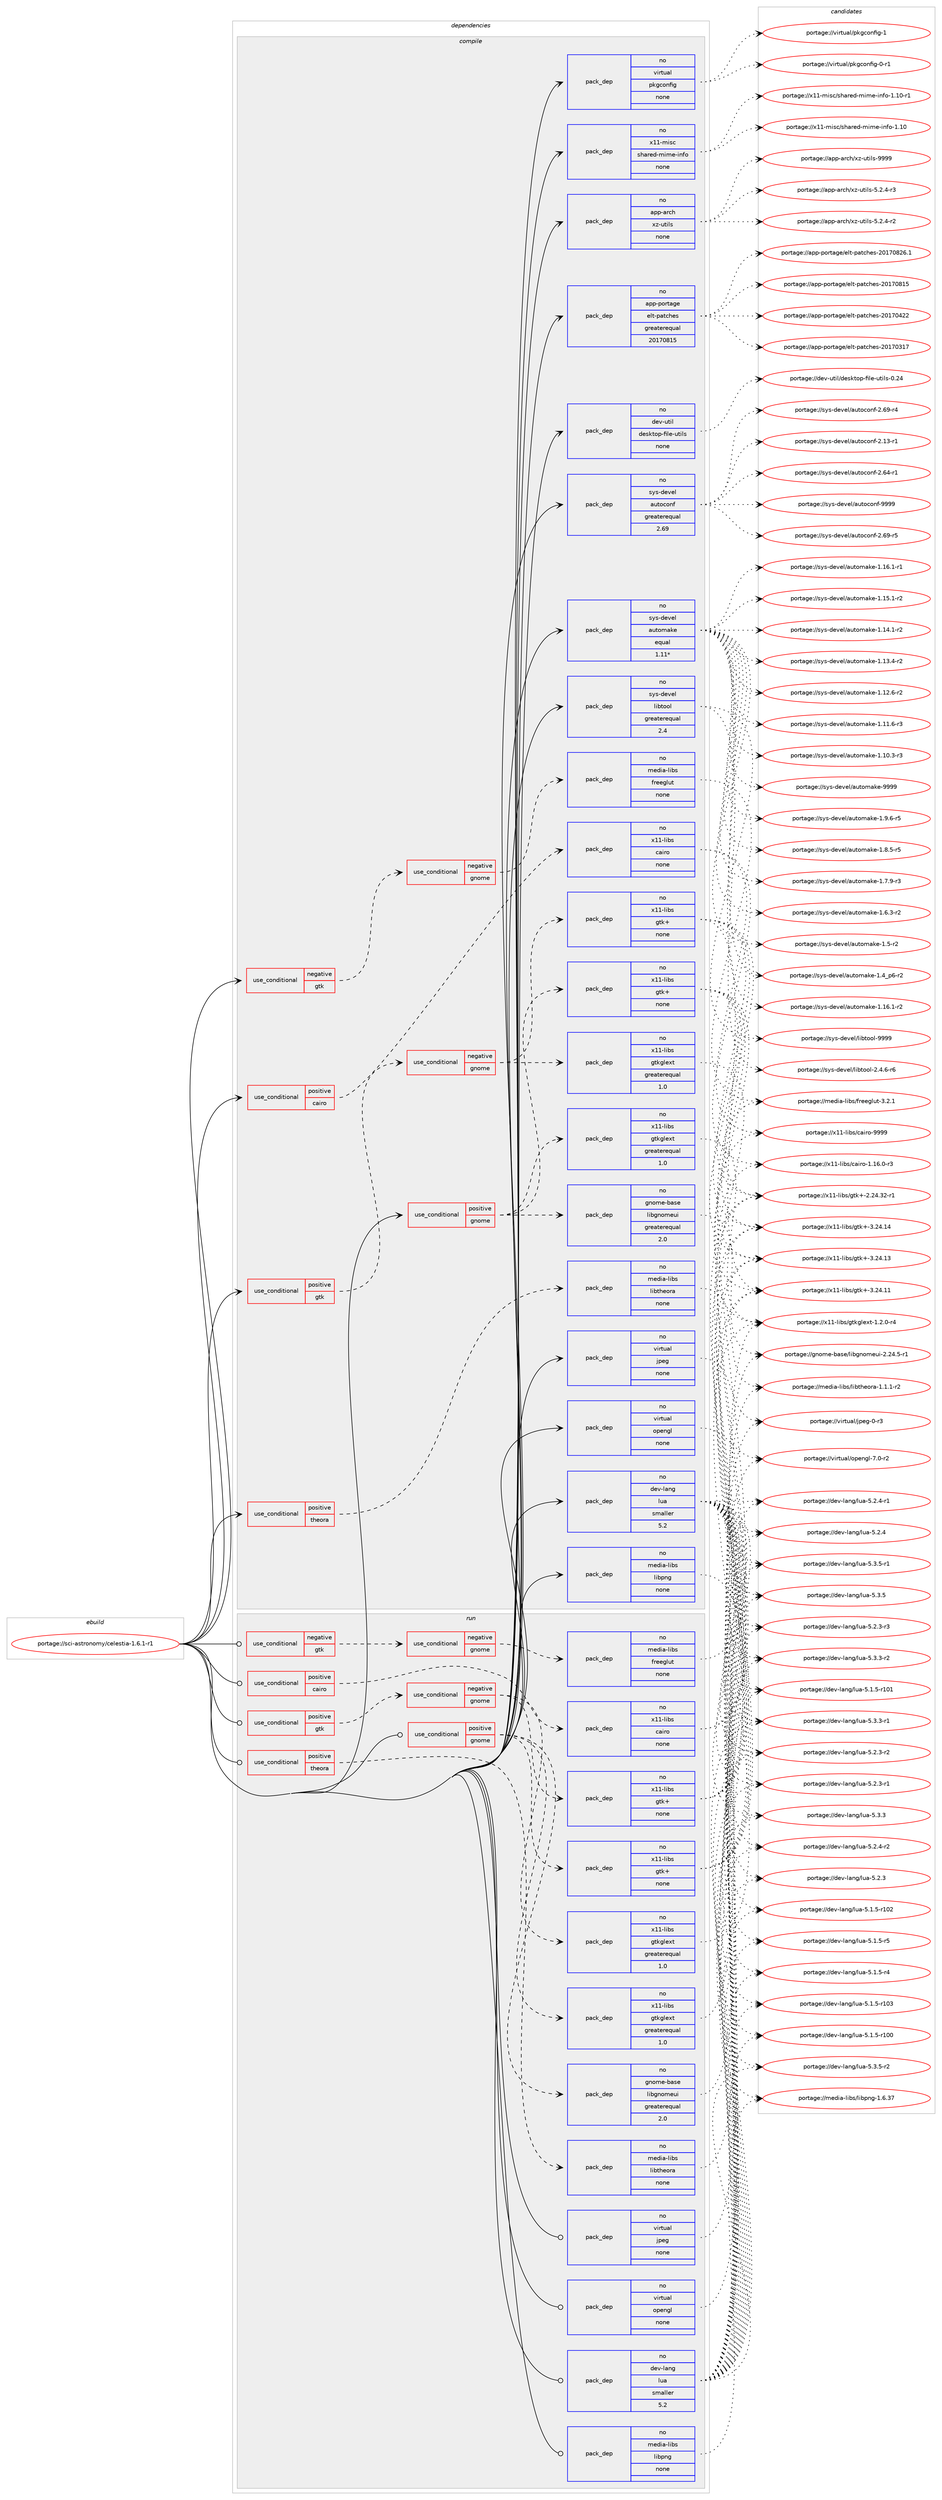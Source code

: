 digraph prolog {

# *************
# Graph options
# *************

newrank=true;
concentrate=true;
compound=true;
graph [rankdir=LR,fontname=Helvetica,fontsize=10,ranksep=1.5];#, ranksep=2.5, nodesep=0.2];
edge  [arrowhead=vee];
node  [fontname=Helvetica,fontsize=10];

# **********
# The ebuild
# **********

subgraph cluster_leftcol {
color=gray;
rank=same;
label=<<i>ebuild</i>>;
id [label="portage://sci-astronomy/celestia-1.6.1-r1", color=red, width=4, href="../sci-astronomy/celestia-1.6.1-r1.svg"];
}

# ****************
# The dependencies
# ****************

subgraph cluster_midcol {
color=gray;
label=<<i>dependencies</i>>;
subgraph cluster_compile {
fillcolor="#eeeeee";
style=filled;
label=<<i>compile</i>>;
subgraph cond18090 {
dependency91842 [label=<<TABLE BORDER="0" CELLBORDER="1" CELLSPACING="0" CELLPADDING="4"><TR><TD ROWSPAN="3" CELLPADDING="10">use_conditional</TD></TR><TR><TD>negative</TD></TR><TR><TD>gtk</TD></TR></TABLE>>, shape=none, color=red];
subgraph cond18091 {
dependency91843 [label=<<TABLE BORDER="0" CELLBORDER="1" CELLSPACING="0" CELLPADDING="4"><TR><TD ROWSPAN="3" CELLPADDING="10">use_conditional</TD></TR><TR><TD>negative</TD></TR><TR><TD>gnome</TD></TR></TABLE>>, shape=none, color=red];
subgraph pack72058 {
dependency91844 [label=<<TABLE BORDER="0" CELLBORDER="1" CELLSPACING="0" CELLPADDING="4" WIDTH="220"><TR><TD ROWSPAN="6" CELLPADDING="30">pack_dep</TD></TR><TR><TD WIDTH="110">no</TD></TR><TR><TD>media-libs</TD></TR><TR><TD>freeglut</TD></TR><TR><TD>none</TD></TR><TR><TD></TD></TR></TABLE>>, shape=none, color=blue];
}
dependency91843:e -> dependency91844:w [weight=20,style="dashed",arrowhead="vee"];
}
dependency91842:e -> dependency91843:w [weight=20,style="dashed",arrowhead="vee"];
}
id:e -> dependency91842:w [weight=20,style="solid",arrowhead="vee"];
subgraph cond18092 {
dependency91845 [label=<<TABLE BORDER="0" CELLBORDER="1" CELLSPACING="0" CELLPADDING="4"><TR><TD ROWSPAN="3" CELLPADDING="10">use_conditional</TD></TR><TR><TD>positive</TD></TR><TR><TD>cairo</TD></TR></TABLE>>, shape=none, color=red];
subgraph pack72059 {
dependency91846 [label=<<TABLE BORDER="0" CELLBORDER="1" CELLSPACING="0" CELLPADDING="4" WIDTH="220"><TR><TD ROWSPAN="6" CELLPADDING="30">pack_dep</TD></TR><TR><TD WIDTH="110">no</TD></TR><TR><TD>x11-libs</TD></TR><TR><TD>cairo</TD></TR><TR><TD>none</TD></TR><TR><TD></TD></TR></TABLE>>, shape=none, color=blue];
}
dependency91845:e -> dependency91846:w [weight=20,style="dashed",arrowhead="vee"];
}
id:e -> dependency91845:w [weight=20,style="solid",arrowhead="vee"];
subgraph cond18093 {
dependency91847 [label=<<TABLE BORDER="0" CELLBORDER="1" CELLSPACING="0" CELLPADDING="4"><TR><TD ROWSPAN="3" CELLPADDING="10">use_conditional</TD></TR><TR><TD>positive</TD></TR><TR><TD>gnome</TD></TR></TABLE>>, shape=none, color=red];
subgraph pack72060 {
dependency91848 [label=<<TABLE BORDER="0" CELLBORDER="1" CELLSPACING="0" CELLPADDING="4" WIDTH="220"><TR><TD ROWSPAN="6" CELLPADDING="30">pack_dep</TD></TR><TR><TD WIDTH="110">no</TD></TR><TR><TD>x11-libs</TD></TR><TR><TD>gtk+</TD></TR><TR><TD>none</TD></TR><TR><TD></TD></TR></TABLE>>, shape=none, color=blue];
}
dependency91847:e -> dependency91848:w [weight=20,style="dashed",arrowhead="vee"];
subgraph pack72061 {
dependency91849 [label=<<TABLE BORDER="0" CELLBORDER="1" CELLSPACING="0" CELLPADDING="4" WIDTH="220"><TR><TD ROWSPAN="6" CELLPADDING="30">pack_dep</TD></TR><TR><TD WIDTH="110">no</TD></TR><TR><TD>x11-libs</TD></TR><TR><TD>gtkglext</TD></TR><TR><TD>greaterequal</TD></TR><TR><TD>1.0</TD></TR></TABLE>>, shape=none, color=blue];
}
dependency91847:e -> dependency91849:w [weight=20,style="dashed",arrowhead="vee"];
subgraph pack72062 {
dependency91850 [label=<<TABLE BORDER="0" CELLBORDER="1" CELLSPACING="0" CELLPADDING="4" WIDTH="220"><TR><TD ROWSPAN="6" CELLPADDING="30">pack_dep</TD></TR><TR><TD WIDTH="110">no</TD></TR><TR><TD>gnome-base</TD></TR><TR><TD>libgnomeui</TD></TR><TR><TD>greaterequal</TD></TR><TR><TD>2.0</TD></TR></TABLE>>, shape=none, color=blue];
}
dependency91847:e -> dependency91850:w [weight=20,style="dashed",arrowhead="vee"];
}
id:e -> dependency91847:w [weight=20,style="solid",arrowhead="vee"];
subgraph cond18094 {
dependency91851 [label=<<TABLE BORDER="0" CELLBORDER="1" CELLSPACING="0" CELLPADDING="4"><TR><TD ROWSPAN="3" CELLPADDING="10">use_conditional</TD></TR><TR><TD>positive</TD></TR><TR><TD>gtk</TD></TR></TABLE>>, shape=none, color=red];
subgraph cond18095 {
dependency91852 [label=<<TABLE BORDER="0" CELLBORDER="1" CELLSPACING="0" CELLPADDING="4"><TR><TD ROWSPAN="3" CELLPADDING="10">use_conditional</TD></TR><TR><TD>negative</TD></TR><TR><TD>gnome</TD></TR></TABLE>>, shape=none, color=red];
subgraph pack72063 {
dependency91853 [label=<<TABLE BORDER="0" CELLBORDER="1" CELLSPACING="0" CELLPADDING="4" WIDTH="220"><TR><TD ROWSPAN="6" CELLPADDING="30">pack_dep</TD></TR><TR><TD WIDTH="110">no</TD></TR><TR><TD>x11-libs</TD></TR><TR><TD>gtk+</TD></TR><TR><TD>none</TD></TR><TR><TD></TD></TR></TABLE>>, shape=none, color=blue];
}
dependency91852:e -> dependency91853:w [weight=20,style="dashed",arrowhead="vee"];
subgraph pack72064 {
dependency91854 [label=<<TABLE BORDER="0" CELLBORDER="1" CELLSPACING="0" CELLPADDING="4" WIDTH="220"><TR><TD ROWSPAN="6" CELLPADDING="30">pack_dep</TD></TR><TR><TD WIDTH="110">no</TD></TR><TR><TD>x11-libs</TD></TR><TR><TD>gtkglext</TD></TR><TR><TD>greaterequal</TD></TR><TR><TD>1.0</TD></TR></TABLE>>, shape=none, color=blue];
}
dependency91852:e -> dependency91854:w [weight=20,style="dashed",arrowhead="vee"];
}
dependency91851:e -> dependency91852:w [weight=20,style="dashed",arrowhead="vee"];
}
id:e -> dependency91851:w [weight=20,style="solid",arrowhead="vee"];
subgraph cond18096 {
dependency91855 [label=<<TABLE BORDER="0" CELLBORDER="1" CELLSPACING="0" CELLPADDING="4"><TR><TD ROWSPAN="3" CELLPADDING="10">use_conditional</TD></TR><TR><TD>positive</TD></TR><TR><TD>theora</TD></TR></TABLE>>, shape=none, color=red];
subgraph pack72065 {
dependency91856 [label=<<TABLE BORDER="0" CELLBORDER="1" CELLSPACING="0" CELLPADDING="4" WIDTH="220"><TR><TD ROWSPAN="6" CELLPADDING="30">pack_dep</TD></TR><TR><TD WIDTH="110">no</TD></TR><TR><TD>media-libs</TD></TR><TR><TD>libtheora</TD></TR><TR><TD>none</TD></TR><TR><TD></TD></TR></TABLE>>, shape=none, color=blue];
}
dependency91855:e -> dependency91856:w [weight=20,style="dashed",arrowhead="vee"];
}
id:e -> dependency91855:w [weight=20,style="solid",arrowhead="vee"];
subgraph pack72066 {
dependency91857 [label=<<TABLE BORDER="0" CELLBORDER="1" CELLSPACING="0" CELLPADDING="4" WIDTH="220"><TR><TD ROWSPAN="6" CELLPADDING="30">pack_dep</TD></TR><TR><TD WIDTH="110">no</TD></TR><TR><TD>app-arch</TD></TR><TR><TD>xz-utils</TD></TR><TR><TD>none</TD></TR><TR><TD></TD></TR></TABLE>>, shape=none, color=blue];
}
id:e -> dependency91857:w [weight=20,style="solid",arrowhead="vee"];
subgraph pack72067 {
dependency91858 [label=<<TABLE BORDER="0" CELLBORDER="1" CELLSPACING="0" CELLPADDING="4" WIDTH="220"><TR><TD ROWSPAN="6" CELLPADDING="30">pack_dep</TD></TR><TR><TD WIDTH="110">no</TD></TR><TR><TD>app-portage</TD></TR><TR><TD>elt-patches</TD></TR><TR><TD>greaterequal</TD></TR><TR><TD>20170815</TD></TR></TABLE>>, shape=none, color=blue];
}
id:e -> dependency91858:w [weight=20,style="solid",arrowhead="vee"];
subgraph pack72068 {
dependency91859 [label=<<TABLE BORDER="0" CELLBORDER="1" CELLSPACING="0" CELLPADDING="4" WIDTH="220"><TR><TD ROWSPAN="6" CELLPADDING="30">pack_dep</TD></TR><TR><TD WIDTH="110">no</TD></TR><TR><TD>dev-lang</TD></TR><TR><TD>lua</TD></TR><TR><TD>smaller</TD></TR><TR><TD>5.2</TD></TR></TABLE>>, shape=none, color=blue];
}
id:e -> dependency91859:w [weight=20,style="solid",arrowhead="vee"];
subgraph pack72069 {
dependency91860 [label=<<TABLE BORDER="0" CELLBORDER="1" CELLSPACING="0" CELLPADDING="4" WIDTH="220"><TR><TD ROWSPAN="6" CELLPADDING="30">pack_dep</TD></TR><TR><TD WIDTH="110">no</TD></TR><TR><TD>dev-util</TD></TR><TR><TD>desktop-file-utils</TD></TR><TR><TD>none</TD></TR><TR><TD></TD></TR></TABLE>>, shape=none, color=blue];
}
id:e -> dependency91860:w [weight=20,style="solid",arrowhead="vee"];
subgraph pack72070 {
dependency91861 [label=<<TABLE BORDER="0" CELLBORDER="1" CELLSPACING="0" CELLPADDING="4" WIDTH="220"><TR><TD ROWSPAN="6" CELLPADDING="30">pack_dep</TD></TR><TR><TD WIDTH="110">no</TD></TR><TR><TD>media-libs</TD></TR><TR><TD>libpng</TD></TR><TR><TD>none</TD></TR><TR><TD></TD></TR></TABLE>>, shape=none, color=blue];
}
id:e -> dependency91861:w [weight=20,style="solid",arrowhead="vee"];
subgraph pack72071 {
dependency91862 [label=<<TABLE BORDER="0" CELLBORDER="1" CELLSPACING="0" CELLPADDING="4" WIDTH="220"><TR><TD ROWSPAN="6" CELLPADDING="30">pack_dep</TD></TR><TR><TD WIDTH="110">no</TD></TR><TR><TD>sys-devel</TD></TR><TR><TD>autoconf</TD></TR><TR><TD>greaterequal</TD></TR><TR><TD>2.69</TD></TR></TABLE>>, shape=none, color=blue];
}
id:e -> dependency91862:w [weight=20,style="solid",arrowhead="vee"];
subgraph pack72072 {
dependency91863 [label=<<TABLE BORDER="0" CELLBORDER="1" CELLSPACING="0" CELLPADDING="4" WIDTH="220"><TR><TD ROWSPAN="6" CELLPADDING="30">pack_dep</TD></TR><TR><TD WIDTH="110">no</TD></TR><TR><TD>sys-devel</TD></TR><TR><TD>automake</TD></TR><TR><TD>equal</TD></TR><TR><TD>1.11*</TD></TR></TABLE>>, shape=none, color=blue];
}
id:e -> dependency91863:w [weight=20,style="solid",arrowhead="vee"];
subgraph pack72073 {
dependency91864 [label=<<TABLE BORDER="0" CELLBORDER="1" CELLSPACING="0" CELLPADDING="4" WIDTH="220"><TR><TD ROWSPAN="6" CELLPADDING="30">pack_dep</TD></TR><TR><TD WIDTH="110">no</TD></TR><TR><TD>sys-devel</TD></TR><TR><TD>libtool</TD></TR><TR><TD>greaterequal</TD></TR><TR><TD>2.4</TD></TR></TABLE>>, shape=none, color=blue];
}
id:e -> dependency91864:w [weight=20,style="solid",arrowhead="vee"];
subgraph pack72074 {
dependency91865 [label=<<TABLE BORDER="0" CELLBORDER="1" CELLSPACING="0" CELLPADDING="4" WIDTH="220"><TR><TD ROWSPAN="6" CELLPADDING="30">pack_dep</TD></TR><TR><TD WIDTH="110">no</TD></TR><TR><TD>virtual</TD></TR><TR><TD>jpeg</TD></TR><TR><TD>none</TD></TR><TR><TD></TD></TR></TABLE>>, shape=none, color=blue];
}
id:e -> dependency91865:w [weight=20,style="solid",arrowhead="vee"];
subgraph pack72075 {
dependency91866 [label=<<TABLE BORDER="0" CELLBORDER="1" CELLSPACING="0" CELLPADDING="4" WIDTH="220"><TR><TD ROWSPAN="6" CELLPADDING="30">pack_dep</TD></TR><TR><TD WIDTH="110">no</TD></TR><TR><TD>virtual</TD></TR><TR><TD>opengl</TD></TR><TR><TD>none</TD></TR><TR><TD></TD></TR></TABLE>>, shape=none, color=blue];
}
id:e -> dependency91866:w [weight=20,style="solid",arrowhead="vee"];
subgraph pack72076 {
dependency91867 [label=<<TABLE BORDER="0" CELLBORDER="1" CELLSPACING="0" CELLPADDING="4" WIDTH="220"><TR><TD ROWSPAN="6" CELLPADDING="30">pack_dep</TD></TR><TR><TD WIDTH="110">no</TD></TR><TR><TD>virtual</TD></TR><TR><TD>pkgconfig</TD></TR><TR><TD>none</TD></TR><TR><TD></TD></TR></TABLE>>, shape=none, color=blue];
}
id:e -> dependency91867:w [weight=20,style="solid",arrowhead="vee"];
subgraph pack72077 {
dependency91868 [label=<<TABLE BORDER="0" CELLBORDER="1" CELLSPACING="0" CELLPADDING="4" WIDTH="220"><TR><TD ROWSPAN="6" CELLPADDING="30">pack_dep</TD></TR><TR><TD WIDTH="110">no</TD></TR><TR><TD>x11-misc</TD></TR><TR><TD>shared-mime-info</TD></TR><TR><TD>none</TD></TR><TR><TD></TD></TR></TABLE>>, shape=none, color=blue];
}
id:e -> dependency91868:w [weight=20,style="solid",arrowhead="vee"];
}
subgraph cluster_compileandrun {
fillcolor="#eeeeee";
style=filled;
label=<<i>compile and run</i>>;
}
subgraph cluster_run {
fillcolor="#eeeeee";
style=filled;
label=<<i>run</i>>;
subgraph cond18097 {
dependency91869 [label=<<TABLE BORDER="0" CELLBORDER="1" CELLSPACING="0" CELLPADDING="4"><TR><TD ROWSPAN="3" CELLPADDING="10">use_conditional</TD></TR><TR><TD>negative</TD></TR><TR><TD>gtk</TD></TR></TABLE>>, shape=none, color=red];
subgraph cond18098 {
dependency91870 [label=<<TABLE BORDER="0" CELLBORDER="1" CELLSPACING="0" CELLPADDING="4"><TR><TD ROWSPAN="3" CELLPADDING="10">use_conditional</TD></TR><TR><TD>negative</TD></TR><TR><TD>gnome</TD></TR></TABLE>>, shape=none, color=red];
subgraph pack72078 {
dependency91871 [label=<<TABLE BORDER="0" CELLBORDER="1" CELLSPACING="0" CELLPADDING="4" WIDTH="220"><TR><TD ROWSPAN="6" CELLPADDING="30">pack_dep</TD></TR><TR><TD WIDTH="110">no</TD></TR><TR><TD>media-libs</TD></TR><TR><TD>freeglut</TD></TR><TR><TD>none</TD></TR><TR><TD></TD></TR></TABLE>>, shape=none, color=blue];
}
dependency91870:e -> dependency91871:w [weight=20,style="dashed",arrowhead="vee"];
}
dependency91869:e -> dependency91870:w [weight=20,style="dashed",arrowhead="vee"];
}
id:e -> dependency91869:w [weight=20,style="solid",arrowhead="odot"];
subgraph cond18099 {
dependency91872 [label=<<TABLE BORDER="0" CELLBORDER="1" CELLSPACING="0" CELLPADDING="4"><TR><TD ROWSPAN="3" CELLPADDING="10">use_conditional</TD></TR><TR><TD>positive</TD></TR><TR><TD>cairo</TD></TR></TABLE>>, shape=none, color=red];
subgraph pack72079 {
dependency91873 [label=<<TABLE BORDER="0" CELLBORDER="1" CELLSPACING="0" CELLPADDING="4" WIDTH="220"><TR><TD ROWSPAN="6" CELLPADDING="30">pack_dep</TD></TR><TR><TD WIDTH="110">no</TD></TR><TR><TD>x11-libs</TD></TR><TR><TD>cairo</TD></TR><TR><TD>none</TD></TR><TR><TD></TD></TR></TABLE>>, shape=none, color=blue];
}
dependency91872:e -> dependency91873:w [weight=20,style="dashed",arrowhead="vee"];
}
id:e -> dependency91872:w [weight=20,style="solid",arrowhead="odot"];
subgraph cond18100 {
dependency91874 [label=<<TABLE BORDER="0" CELLBORDER="1" CELLSPACING="0" CELLPADDING="4"><TR><TD ROWSPAN="3" CELLPADDING="10">use_conditional</TD></TR><TR><TD>positive</TD></TR><TR><TD>gnome</TD></TR></TABLE>>, shape=none, color=red];
subgraph pack72080 {
dependency91875 [label=<<TABLE BORDER="0" CELLBORDER="1" CELLSPACING="0" CELLPADDING="4" WIDTH="220"><TR><TD ROWSPAN="6" CELLPADDING="30">pack_dep</TD></TR><TR><TD WIDTH="110">no</TD></TR><TR><TD>x11-libs</TD></TR><TR><TD>gtk+</TD></TR><TR><TD>none</TD></TR><TR><TD></TD></TR></TABLE>>, shape=none, color=blue];
}
dependency91874:e -> dependency91875:w [weight=20,style="dashed",arrowhead="vee"];
subgraph pack72081 {
dependency91876 [label=<<TABLE BORDER="0" CELLBORDER="1" CELLSPACING="0" CELLPADDING="4" WIDTH="220"><TR><TD ROWSPAN="6" CELLPADDING="30">pack_dep</TD></TR><TR><TD WIDTH="110">no</TD></TR><TR><TD>x11-libs</TD></TR><TR><TD>gtkglext</TD></TR><TR><TD>greaterequal</TD></TR><TR><TD>1.0</TD></TR></TABLE>>, shape=none, color=blue];
}
dependency91874:e -> dependency91876:w [weight=20,style="dashed",arrowhead="vee"];
subgraph pack72082 {
dependency91877 [label=<<TABLE BORDER="0" CELLBORDER="1" CELLSPACING="0" CELLPADDING="4" WIDTH="220"><TR><TD ROWSPAN="6" CELLPADDING="30">pack_dep</TD></TR><TR><TD WIDTH="110">no</TD></TR><TR><TD>gnome-base</TD></TR><TR><TD>libgnomeui</TD></TR><TR><TD>greaterequal</TD></TR><TR><TD>2.0</TD></TR></TABLE>>, shape=none, color=blue];
}
dependency91874:e -> dependency91877:w [weight=20,style="dashed",arrowhead="vee"];
}
id:e -> dependency91874:w [weight=20,style="solid",arrowhead="odot"];
subgraph cond18101 {
dependency91878 [label=<<TABLE BORDER="0" CELLBORDER="1" CELLSPACING="0" CELLPADDING="4"><TR><TD ROWSPAN="3" CELLPADDING="10">use_conditional</TD></TR><TR><TD>positive</TD></TR><TR><TD>gtk</TD></TR></TABLE>>, shape=none, color=red];
subgraph cond18102 {
dependency91879 [label=<<TABLE BORDER="0" CELLBORDER="1" CELLSPACING="0" CELLPADDING="4"><TR><TD ROWSPAN="3" CELLPADDING="10">use_conditional</TD></TR><TR><TD>negative</TD></TR><TR><TD>gnome</TD></TR></TABLE>>, shape=none, color=red];
subgraph pack72083 {
dependency91880 [label=<<TABLE BORDER="0" CELLBORDER="1" CELLSPACING="0" CELLPADDING="4" WIDTH="220"><TR><TD ROWSPAN="6" CELLPADDING="30">pack_dep</TD></TR><TR><TD WIDTH="110">no</TD></TR><TR><TD>x11-libs</TD></TR><TR><TD>gtk+</TD></TR><TR><TD>none</TD></TR><TR><TD></TD></TR></TABLE>>, shape=none, color=blue];
}
dependency91879:e -> dependency91880:w [weight=20,style="dashed",arrowhead="vee"];
subgraph pack72084 {
dependency91881 [label=<<TABLE BORDER="0" CELLBORDER="1" CELLSPACING="0" CELLPADDING="4" WIDTH="220"><TR><TD ROWSPAN="6" CELLPADDING="30">pack_dep</TD></TR><TR><TD WIDTH="110">no</TD></TR><TR><TD>x11-libs</TD></TR><TR><TD>gtkglext</TD></TR><TR><TD>greaterequal</TD></TR><TR><TD>1.0</TD></TR></TABLE>>, shape=none, color=blue];
}
dependency91879:e -> dependency91881:w [weight=20,style="dashed",arrowhead="vee"];
}
dependency91878:e -> dependency91879:w [weight=20,style="dashed",arrowhead="vee"];
}
id:e -> dependency91878:w [weight=20,style="solid",arrowhead="odot"];
subgraph cond18103 {
dependency91882 [label=<<TABLE BORDER="0" CELLBORDER="1" CELLSPACING="0" CELLPADDING="4"><TR><TD ROWSPAN="3" CELLPADDING="10">use_conditional</TD></TR><TR><TD>positive</TD></TR><TR><TD>theora</TD></TR></TABLE>>, shape=none, color=red];
subgraph pack72085 {
dependency91883 [label=<<TABLE BORDER="0" CELLBORDER="1" CELLSPACING="0" CELLPADDING="4" WIDTH="220"><TR><TD ROWSPAN="6" CELLPADDING="30">pack_dep</TD></TR><TR><TD WIDTH="110">no</TD></TR><TR><TD>media-libs</TD></TR><TR><TD>libtheora</TD></TR><TR><TD>none</TD></TR><TR><TD></TD></TR></TABLE>>, shape=none, color=blue];
}
dependency91882:e -> dependency91883:w [weight=20,style="dashed",arrowhead="vee"];
}
id:e -> dependency91882:w [weight=20,style="solid",arrowhead="odot"];
subgraph pack72086 {
dependency91884 [label=<<TABLE BORDER="0" CELLBORDER="1" CELLSPACING="0" CELLPADDING="4" WIDTH="220"><TR><TD ROWSPAN="6" CELLPADDING="30">pack_dep</TD></TR><TR><TD WIDTH="110">no</TD></TR><TR><TD>dev-lang</TD></TR><TR><TD>lua</TD></TR><TR><TD>smaller</TD></TR><TR><TD>5.2</TD></TR></TABLE>>, shape=none, color=blue];
}
id:e -> dependency91884:w [weight=20,style="solid",arrowhead="odot"];
subgraph pack72087 {
dependency91885 [label=<<TABLE BORDER="0" CELLBORDER="1" CELLSPACING="0" CELLPADDING="4" WIDTH="220"><TR><TD ROWSPAN="6" CELLPADDING="30">pack_dep</TD></TR><TR><TD WIDTH="110">no</TD></TR><TR><TD>media-libs</TD></TR><TR><TD>libpng</TD></TR><TR><TD>none</TD></TR><TR><TD></TD></TR></TABLE>>, shape=none, color=blue];
}
id:e -> dependency91885:w [weight=20,style="solid",arrowhead="odot"];
subgraph pack72088 {
dependency91886 [label=<<TABLE BORDER="0" CELLBORDER="1" CELLSPACING="0" CELLPADDING="4" WIDTH="220"><TR><TD ROWSPAN="6" CELLPADDING="30">pack_dep</TD></TR><TR><TD WIDTH="110">no</TD></TR><TR><TD>virtual</TD></TR><TR><TD>jpeg</TD></TR><TR><TD>none</TD></TR><TR><TD></TD></TR></TABLE>>, shape=none, color=blue];
}
id:e -> dependency91886:w [weight=20,style="solid",arrowhead="odot"];
subgraph pack72089 {
dependency91887 [label=<<TABLE BORDER="0" CELLBORDER="1" CELLSPACING="0" CELLPADDING="4" WIDTH="220"><TR><TD ROWSPAN="6" CELLPADDING="30">pack_dep</TD></TR><TR><TD WIDTH="110">no</TD></TR><TR><TD>virtual</TD></TR><TR><TD>opengl</TD></TR><TR><TD>none</TD></TR><TR><TD></TD></TR></TABLE>>, shape=none, color=blue];
}
id:e -> dependency91887:w [weight=20,style="solid",arrowhead="odot"];
}
}

# **************
# The candidates
# **************

subgraph cluster_choices {
rank=same;
color=gray;
label=<<i>candidates</i>>;

subgraph choice72058 {
color=black;
nodesep=1;
choice10910110010597451081059811547102114101101103108117116455146504649 [label="portage://media-libs/freeglut-3.2.1", color=red, width=4,href="../media-libs/freeglut-3.2.1.svg"];
dependency91844:e -> choice10910110010597451081059811547102114101101103108117116455146504649:w [style=dotted,weight="100"];
}
subgraph choice72059 {
color=black;
nodesep=1;
choice120494945108105981154799971051141114557575757 [label="portage://x11-libs/cairo-9999", color=red, width=4,href="../x11-libs/cairo-9999.svg"];
choice12049494510810598115479997105114111454946495446484511451 [label="portage://x11-libs/cairo-1.16.0-r3", color=red, width=4,href="../x11-libs/cairo-1.16.0-r3.svg"];
dependency91846:e -> choice120494945108105981154799971051141114557575757:w [style=dotted,weight="100"];
dependency91846:e -> choice12049494510810598115479997105114111454946495446484511451:w [style=dotted,weight="100"];
}
subgraph choice72060 {
color=black;
nodesep=1;
choice1204949451081059811547103116107434551465052464952 [label="portage://x11-libs/gtk+-3.24.14", color=red, width=4,href="../x11-libs/gtk+-3.24.14.svg"];
choice1204949451081059811547103116107434551465052464951 [label="portage://x11-libs/gtk+-3.24.13", color=red, width=4,href="../x11-libs/gtk+-3.24.13.svg"];
choice1204949451081059811547103116107434551465052464949 [label="portage://x11-libs/gtk+-3.24.11", color=red, width=4,href="../x11-libs/gtk+-3.24.11.svg"];
choice12049494510810598115471031161074345504650524651504511449 [label="portage://x11-libs/gtk+-2.24.32-r1", color=red, width=4,href="../x11-libs/gtk+-2.24.32-r1.svg"];
dependency91848:e -> choice1204949451081059811547103116107434551465052464952:w [style=dotted,weight="100"];
dependency91848:e -> choice1204949451081059811547103116107434551465052464951:w [style=dotted,weight="100"];
dependency91848:e -> choice1204949451081059811547103116107434551465052464949:w [style=dotted,weight="100"];
dependency91848:e -> choice12049494510810598115471031161074345504650524651504511449:w [style=dotted,weight="100"];
}
subgraph choice72061 {
color=black;
nodesep=1;
choice12049494510810598115471031161071031081011201164549465046484511452 [label="portage://x11-libs/gtkglext-1.2.0-r4", color=red, width=4,href="../x11-libs/gtkglext-1.2.0-r4.svg"];
dependency91849:e -> choice12049494510810598115471031161071031081011201164549465046484511452:w [style=dotted,weight="100"];
}
subgraph choice72062 {
color=black;
nodesep=1;
choice1031101111091014598971151014710810598103110111109101117105455046505246534511449 [label="portage://gnome-base/libgnomeui-2.24.5-r1", color=red, width=4,href="../gnome-base/libgnomeui-2.24.5-r1.svg"];
dependency91850:e -> choice1031101111091014598971151014710810598103110111109101117105455046505246534511449:w [style=dotted,weight="100"];
}
subgraph choice72063 {
color=black;
nodesep=1;
choice1204949451081059811547103116107434551465052464952 [label="portage://x11-libs/gtk+-3.24.14", color=red, width=4,href="../x11-libs/gtk+-3.24.14.svg"];
choice1204949451081059811547103116107434551465052464951 [label="portage://x11-libs/gtk+-3.24.13", color=red, width=4,href="../x11-libs/gtk+-3.24.13.svg"];
choice1204949451081059811547103116107434551465052464949 [label="portage://x11-libs/gtk+-3.24.11", color=red, width=4,href="../x11-libs/gtk+-3.24.11.svg"];
choice12049494510810598115471031161074345504650524651504511449 [label="portage://x11-libs/gtk+-2.24.32-r1", color=red, width=4,href="../x11-libs/gtk+-2.24.32-r1.svg"];
dependency91853:e -> choice1204949451081059811547103116107434551465052464952:w [style=dotted,weight="100"];
dependency91853:e -> choice1204949451081059811547103116107434551465052464951:w [style=dotted,weight="100"];
dependency91853:e -> choice1204949451081059811547103116107434551465052464949:w [style=dotted,weight="100"];
dependency91853:e -> choice12049494510810598115471031161074345504650524651504511449:w [style=dotted,weight="100"];
}
subgraph choice72064 {
color=black;
nodesep=1;
choice12049494510810598115471031161071031081011201164549465046484511452 [label="portage://x11-libs/gtkglext-1.2.0-r4", color=red, width=4,href="../x11-libs/gtkglext-1.2.0-r4.svg"];
dependency91854:e -> choice12049494510810598115471031161071031081011201164549465046484511452:w [style=dotted,weight="100"];
}
subgraph choice72065 {
color=black;
nodesep=1;
choice1091011001059745108105981154710810598116104101111114974549464946494511450 [label="portage://media-libs/libtheora-1.1.1-r2", color=red, width=4,href="../media-libs/libtheora-1.1.1-r2.svg"];
dependency91856:e -> choice1091011001059745108105981154710810598116104101111114974549464946494511450:w [style=dotted,weight="100"];
}
subgraph choice72066 {
color=black;
nodesep=1;
choice9711211245971149910447120122451171161051081154557575757 [label="portage://app-arch/xz-utils-9999", color=red, width=4,href="../app-arch/xz-utils-9999.svg"];
choice9711211245971149910447120122451171161051081154553465046524511451 [label="portage://app-arch/xz-utils-5.2.4-r3", color=red, width=4,href="../app-arch/xz-utils-5.2.4-r3.svg"];
choice9711211245971149910447120122451171161051081154553465046524511450 [label="portage://app-arch/xz-utils-5.2.4-r2", color=red, width=4,href="../app-arch/xz-utils-5.2.4-r2.svg"];
dependency91857:e -> choice9711211245971149910447120122451171161051081154557575757:w [style=dotted,weight="100"];
dependency91857:e -> choice9711211245971149910447120122451171161051081154553465046524511451:w [style=dotted,weight="100"];
dependency91857:e -> choice9711211245971149910447120122451171161051081154553465046524511450:w [style=dotted,weight="100"];
}
subgraph choice72067 {
color=black;
nodesep=1;
choice971121124511211111411697103101471011081164511297116991041011154550484955485650544649 [label="portage://app-portage/elt-patches-20170826.1", color=red, width=4,href="../app-portage/elt-patches-20170826.1.svg"];
choice97112112451121111141169710310147101108116451129711699104101115455048495548564953 [label="portage://app-portage/elt-patches-20170815", color=red, width=4,href="../app-portage/elt-patches-20170815.svg"];
choice97112112451121111141169710310147101108116451129711699104101115455048495548525050 [label="portage://app-portage/elt-patches-20170422", color=red, width=4,href="../app-portage/elt-patches-20170422.svg"];
choice97112112451121111141169710310147101108116451129711699104101115455048495548514955 [label="portage://app-portage/elt-patches-20170317", color=red, width=4,href="../app-portage/elt-patches-20170317.svg"];
dependency91858:e -> choice971121124511211111411697103101471011081164511297116991041011154550484955485650544649:w [style=dotted,weight="100"];
dependency91858:e -> choice97112112451121111141169710310147101108116451129711699104101115455048495548564953:w [style=dotted,weight="100"];
dependency91858:e -> choice97112112451121111141169710310147101108116451129711699104101115455048495548525050:w [style=dotted,weight="100"];
dependency91858:e -> choice97112112451121111141169710310147101108116451129711699104101115455048495548514955:w [style=dotted,weight="100"];
}
subgraph choice72068 {
color=black;
nodesep=1;
choice100101118451089711010347108117974553465146534511450 [label="portage://dev-lang/lua-5.3.5-r2", color=red, width=4,href="../dev-lang/lua-5.3.5-r2.svg"];
choice100101118451089711010347108117974553465146534511449 [label="portage://dev-lang/lua-5.3.5-r1", color=red, width=4,href="../dev-lang/lua-5.3.5-r1.svg"];
choice10010111845108971101034710811797455346514653 [label="portage://dev-lang/lua-5.3.5", color=red, width=4,href="../dev-lang/lua-5.3.5.svg"];
choice100101118451089711010347108117974553465146514511450 [label="portage://dev-lang/lua-5.3.3-r2", color=red, width=4,href="../dev-lang/lua-5.3.3-r2.svg"];
choice100101118451089711010347108117974553465146514511449 [label="portage://dev-lang/lua-5.3.3-r1", color=red, width=4,href="../dev-lang/lua-5.3.3-r1.svg"];
choice10010111845108971101034710811797455346514651 [label="portage://dev-lang/lua-5.3.3", color=red, width=4,href="../dev-lang/lua-5.3.3.svg"];
choice100101118451089711010347108117974553465046524511450 [label="portage://dev-lang/lua-5.2.4-r2", color=red, width=4,href="../dev-lang/lua-5.2.4-r2.svg"];
choice100101118451089711010347108117974553465046524511449 [label="portage://dev-lang/lua-5.2.4-r1", color=red, width=4,href="../dev-lang/lua-5.2.4-r1.svg"];
choice10010111845108971101034710811797455346504652 [label="portage://dev-lang/lua-5.2.4", color=red, width=4,href="../dev-lang/lua-5.2.4.svg"];
choice100101118451089711010347108117974553465046514511451 [label="portage://dev-lang/lua-5.2.3-r3", color=red, width=4,href="../dev-lang/lua-5.2.3-r3.svg"];
choice100101118451089711010347108117974553465046514511450 [label="portage://dev-lang/lua-5.2.3-r2", color=red, width=4,href="../dev-lang/lua-5.2.3-r2.svg"];
choice100101118451089711010347108117974553465046514511449 [label="portage://dev-lang/lua-5.2.3-r1", color=red, width=4,href="../dev-lang/lua-5.2.3-r1.svg"];
choice10010111845108971101034710811797455346504651 [label="portage://dev-lang/lua-5.2.3", color=red, width=4,href="../dev-lang/lua-5.2.3.svg"];
choice100101118451089711010347108117974553464946534511453 [label="portage://dev-lang/lua-5.1.5-r5", color=red, width=4,href="../dev-lang/lua-5.1.5-r5.svg"];
choice100101118451089711010347108117974553464946534511452 [label="portage://dev-lang/lua-5.1.5-r4", color=red, width=4,href="../dev-lang/lua-5.1.5-r4.svg"];
choice1001011184510897110103471081179745534649465345114494851 [label="portage://dev-lang/lua-5.1.5-r103", color=red, width=4,href="../dev-lang/lua-5.1.5-r103.svg"];
choice1001011184510897110103471081179745534649465345114494850 [label="portage://dev-lang/lua-5.1.5-r102", color=red, width=4,href="../dev-lang/lua-5.1.5-r102.svg"];
choice1001011184510897110103471081179745534649465345114494849 [label="portage://dev-lang/lua-5.1.5-r101", color=red, width=4,href="../dev-lang/lua-5.1.5-r101.svg"];
choice1001011184510897110103471081179745534649465345114494848 [label="portage://dev-lang/lua-5.1.5-r100", color=red, width=4,href="../dev-lang/lua-5.1.5-r100.svg"];
dependency91859:e -> choice100101118451089711010347108117974553465146534511450:w [style=dotted,weight="100"];
dependency91859:e -> choice100101118451089711010347108117974553465146534511449:w [style=dotted,weight="100"];
dependency91859:e -> choice10010111845108971101034710811797455346514653:w [style=dotted,weight="100"];
dependency91859:e -> choice100101118451089711010347108117974553465146514511450:w [style=dotted,weight="100"];
dependency91859:e -> choice100101118451089711010347108117974553465146514511449:w [style=dotted,weight="100"];
dependency91859:e -> choice10010111845108971101034710811797455346514651:w [style=dotted,weight="100"];
dependency91859:e -> choice100101118451089711010347108117974553465046524511450:w [style=dotted,weight="100"];
dependency91859:e -> choice100101118451089711010347108117974553465046524511449:w [style=dotted,weight="100"];
dependency91859:e -> choice10010111845108971101034710811797455346504652:w [style=dotted,weight="100"];
dependency91859:e -> choice100101118451089711010347108117974553465046514511451:w [style=dotted,weight="100"];
dependency91859:e -> choice100101118451089711010347108117974553465046514511450:w [style=dotted,weight="100"];
dependency91859:e -> choice100101118451089711010347108117974553465046514511449:w [style=dotted,weight="100"];
dependency91859:e -> choice10010111845108971101034710811797455346504651:w [style=dotted,weight="100"];
dependency91859:e -> choice100101118451089711010347108117974553464946534511453:w [style=dotted,weight="100"];
dependency91859:e -> choice100101118451089711010347108117974553464946534511452:w [style=dotted,weight="100"];
dependency91859:e -> choice1001011184510897110103471081179745534649465345114494851:w [style=dotted,weight="100"];
dependency91859:e -> choice1001011184510897110103471081179745534649465345114494850:w [style=dotted,weight="100"];
dependency91859:e -> choice1001011184510897110103471081179745534649465345114494849:w [style=dotted,weight="100"];
dependency91859:e -> choice1001011184510897110103471081179745534649465345114494848:w [style=dotted,weight="100"];
}
subgraph choice72069 {
color=black;
nodesep=1;
choice100101118451171161051084710010111510711611111245102105108101451171161051081154548465052 [label="portage://dev-util/desktop-file-utils-0.24", color=red, width=4,href="../dev-util/desktop-file-utils-0.24.svg"];
dependency91860:e -> choice100101118451171161051084710010111510711611111245102105108101451171161051081154548465052:w [style=dotted,weight="100"];
}
subgraph choice72070 {
color=black;
nodesep=1;
choice109101100105974510810598115471081059811211010345494654465155 [label="portage://media-libs/libpng-1.6.37", color=red, width=4,href="../media-libs/libpng-1.6.37.svg"];
dependency91861:e -> choice109101100105974510810598115471081059811211010345494654465155:w [style=dotted,weight="100"];
}
subgraph choice72071 {
color=black;
nodesep=1;
choice115121115451001011181011084797117116111991111101024557575757 [label="portage://sys-devel/autoconf-9999", color=red, width=4,href="../sys-devel/autoconf-9999.svg"];
choice1151211154510010111810110847971171161119911111010245504654574511453 [label="portage://sys-devel/autoconf-2.69-r5", color=red, width=4,href="../sys-devel/autoconf-2.69-r5.svg"];
choice1151211154510010111810110847971171161119911111010245504654574511452 [label="portage://sys-devel/autoconf-2.69-r4", color=red, width=4,href="../sys-devel/autoconf-2.69-r4.svg"];
choice1151211154510010111810110847971171161119911111010245504654524511449 [label="portage://sys-devel/autoconf-2.64-r1", color=red, width=4,href="../sys-devel/autoconf-2.64-r1.svg"];
choice1151211154510010111810110847971171161119911111010245504649514511449 [label="portage://sys-devel/autoconf-2.13-r1", color=red, width=4,href="../sys-devel/autoconf-2.13-r1.svg"];
dependency91862:e -> choice115121115451001011181011084797117116111991111101024557575757:w [style=dotted,weight="100"];
dependency91862:e -> choice1151211154510010111810110847971171161119911111010245504654574511453:w [style=dotted,weight="100"];
dependency91862:e -> choice1151211154510010111810110847971171161119911111010245504654574511452:w [style=dotted,weight="100"];
dependency91862:e -> choice1151211154510010111810110847971171161119911111010245504654524511449:w [style=dotted,weight="100"];
dependency91862:e -> choice1151211154510010111810110847971171161119911111010245504649514511449:w [style=dotted,weight="100"];
}
subgraph choice72072 {
color=black;
nodesep=1;
choice115121115451001011181011084797117116111109971071014557575757 [label="portage://sys-devel/automake-9999", color=red, width=4,href="../sys-devel/automake-9999.svg"];
choice115121115451001011181011084797117116111109971071014549465746544511453 [label="portage://sys-devel/automake-1.9.6-r5", color=red, width=4,href="../sys-devel/automake-1.9.6-r5.svg"];
choice115121115451001011181011084797117116111109971071014549465646534511453 [label="portage://sys-devel/automake-1.8.5-r5", color=red, width=4,href="../sys-devel/automake-1.8.5-r5.svg"];
choice115121115451001011181011084797117116111109971071014549465546574511451 [label="portage://sys-devel/automake-1.7.9-r3", color=red, width=4,href="../sys-devel/automake-1.7.9-r3.svg"];
choice115121115451001011181011084797117116111109971071014549465446514511450 [label="portage://sys-devel/automake-1.6.3-r2", color=red, width=4,href="../sys-devel/automake-1.6.3-r2.svg"];
choice11512111545100101118101108479711711611110997107101454946534511450 [label="portage://sys-devel/automake-1.5-r2", color=red, width=4,href="../sys-devel/automake-1.5-r2.svg"];
choice115121115451001011181011084797117116111109971071014549465295112544511450 [label="portage://sys-devel/automake-1.4_p6-r2", color=red, width=4,href="../sys-devel/automake-1.4_p6-r2.svg"];
choice11512111545100101118101108479711711611110997107101454946495446494511450 [label="portage://sys-devel/automake-1.16.1-r2", color=red, width=4,href="../sys-devel/automake-1.16.1-r2.svg"];
choice11512111545100101118101108479711711611110997107101454946495446494511449 [label="portage://sys-devel/automake-1.16.1-r1", color=red, width=4,href="../sys-devel/automake-1.16.1-r1.svg"];
choice11512111545100101118101108479711711611110997107101454946495346494511450 [label="portage://sys-devel/automake-1.15.1-r2", color=red, width=4,href="../sys-devel/automake-1.15.1-r2.svg"];
choice11512111545100101118101108479711711611110997107101454946495246494511450 [label="portage://sys-devel/automake-1.14.1-r2", color=red, width=4,href="../sys-devel/automake-1.14.1-r2.svg"];
choice11512111545100101118101108479711711611110997107101454946495146524511450 [label="portage://sys-devel/automake-1.13.4-r2", color=red, width=4,href="../sys-devel/automake-1.13.4-r2.svg"];
choice11512111545100101118101108479711711611110997107101454946495046544511450 [label="portage://sys-devel/automake-1.12.6-r2", color=red, width=4,href="../sys-devel/automake-1.12.6-r2.svg"];
choice11512111545100101118101108479711711611110997107101454946494946544511451 [label="portage://sys-devel/automake-1.11.6-r3", color=red, width=4,href="../sys-devel/automake-1.11.6-r3.svg"];
choice11512111545100101118101108479711711611110997107101454946494846514511451 [label="portage://sys-devel/automake-1.10.3-r3", color=red, width=4,href="../sys-devel/automake-1.10.3-r3.svg"];
dependency91863:e -> choice115121115451001011181011084797117116111109971071014557575757:w [style=dotted,weight="100"];
dependency91863:e -> choice115121115451001011181011084797117116111109971071014549465746544511453:w [style=dotted,weight="100"];
dependency91863:e -> choice115121115451001011181011084797117116111109971071014549465646534511453:w [style=dotted,weight="100"];
dependency91863:e -> choice115121115451001011181011084797117116111109971071014549465546574511451:w [style=dotted,weight="100"];
dependency91863:e -> choice115121115451001011181011084797117116111109971071014549465446514511450:w [style=dotted,weight="100"];
dependency91863:e -> choice11512111545100101118101108479711711611110997107101454946534511450:w [style=dotted,weight="100"];
dependency91863:e -> choice115121115451001011181011084797117116111109971071014549465295112544511450:w [style=dotted,weight="100"];
dependency91863:e -> choice11512111545100101118101108479711711611110997107101454946495446494511450:w [style=dotted,weight="100"];
dependency91863:e -> choice11512111545100101118101108479711711611110997107101454946495446494511449:w [style=dotted,weight="100"];
dependency91863:e -> choice11512111545100101118101108479711711611110997107101454946495346494511450:w [style=dotted,weight="100"];
dependency91863:e -> choice11512111545100101118101108479711711611110997107101454946495246494511450:w [style=dotted,weight="100"];
dependency91863:e -> choice11512111545100101118101108479711711611110997107101454946495146524511450:w [style=dotted,weight="100"];
dependency91863:e -> choice11512111545100101118101108479711711611110997107101454946495046544511450:w [style=dotted,weight="100"];
dependency91863:e -> choice11512111545100101118101108479711711611110997107101454946494946544511451:w [style=dotted,weight="100"];
dependency91863:e -> choice11512111545100101118101108479711711611110997107101454946494846514511451:w [style=dotted,weight="100"];
}
subgraph choice72073 {
color=black;
nodesep=1;
choice1151211154510010111810110847108105981161111111084557575757 [label="portage://sys-devel/libtool-9999", color=red, width=4,href="../sys-devel/libtool-9999.svg"];
choice1151211154510010111810110847108105981161111111084550465246544511454 [label="portage://sys-devel/libtool-2.4.6-r6", color=red, width=4,href="../sys-devel/libtool-2.4.6-r6.svg"];
dependency91864:e -> choice1151211154510010111810110847108105981161111111084557575757:w [style=dotted,weight="100"];
dependency91864:e -> choice1151211154510010111810110847108105981161111111084550465246544511454:w [style=dotted,weight="100"];
}
subgraph choice72074 {
color=black;
nodesep=1;
choice118105114116117971084710611210110345484511451 [label="portage://virtual/jpeg-0-r3", color=red, width=4,href="../virtual/jpeg-0-r3.svg"];
dependency91865:e -> choice118105114116117971084710611210110345484511451:w [style=dotted,weight="100"];
}
subgraph choice72075 {
color=black;
nodesep=1;
choice1181051141161179710847111112101110103108455546484511450 [label="portage://virtual/opengl-7.0-r2", color=red, width=4,href="../virtual/opengl-7.0-r2.svg"];
dependency91866:e -> choice1181051141161179710847111112101110103108455546484511450:w [style=dotted,weight="100"];
}
subgraph choice72076 {
color=black;
nodesep=1;
choice1181051141161179710847112107103991111101021051034549 [label="portage://virtual/pkgconfig-1", color=red, width=4,href="../virtual/pkgconfig-1.svg"];
choice11810511411611797108471121071039911111010210510345484511449 [label="portage://virtual/pkgconfig-0-r1", color=red, width=4,href="../virtual/pkgconfig-0-r1.svg"];
dependency91867:e -> choice1181051141161179710847112107103991111101021051034549:w [style=dotted,weight="100"];
dependency91867:e -> choice11810511411611797108471121071039911111010210510345484511449:w [style=dotted,weight="100"];
}
subgraph choice72077 {
color=black;
nodesep=1;
choice120494945109105115994711510497114101100451091051091014510511010211145494649484511449 [label="portage://x11-misc/shared-mime-info-1.10-r1", color=red, width=4,href="../x11-misc/shared-mime-info-1.10-r1.svg"];
choice12049494510910511599471151049711410110045109105109101451051101021114549464948 [label="portage://x11-misc/shared-mime-info-1.10", color=red, width=4,href="../x11-misc/shared-mime-info-1.10.svg"];
dependency91868:e -> choice120494945109105115994711510497114101100451091051091014510511010211145494649484511449:w [style=dotted,weight="100"];
dependency91868:e -> choice12049494510910511599471151049711410110045109105109101451051101021114549464948:w [style=dotted,weight="100"];
}
subgraph choice72078 {
color=black;
nodesep=1;
choice10910110010597451081059811547102114101101103108117116455146504649 [label="portage://media-libs/freeglut-3.2.1", color=red, width=4,href="../media-libs/freeglut-3.2.1.svg"];
dependency91871:e -> choice10910110010597451081059811547102114101101103108117116455146504649:w [style=dotted,weight="100"];
}
subgraph choice72079 {
color=black;
nodesep=1;
choice120494945108105981154799971051141114557575757 [label="portage://x11-libs/cairo-9999", color=red, width=4,href="../x11-libs/cairo-9999.svg"];
choice12049494510810598115479997105114111454946495446484511451 [label="portage://x11-libs/cairo-1.16.0-r3", color=red, width=4,href="../x11-libs/cairo-1.16.0-r3.svg"];
dependency91873:e -> choice120494945108105981154799971051141114557575757:w [style=dotted,weight="100"];
dependency91873:e -> choice12049494510810598115479997105114111454946495446484511451:w [style=dotted,weight="100"];
}
subgraph choice72080 {
color=black;
nodesep=1;
choice1204949451081059811547103116107434551465052464952 [label="portage://x11-libs/gtk+-3.24.14", color=red, width=4,href="../x11-libs/gtk+-3.24.14.svg"];
choice1204949451081059811547103116107434551465052464951 [label="portage://x11-libs/gtk+-3.24.13", color=red, width=4,href="../x11-libs/gtk+-3.24.13.svg"];
choice1204949451081059811547103116107434551465052464949 [label="portage://x11-libs/gtk+-3.24.11", color=red, width=4,href="../x11-libs/gtk+-3.24.11.svg"];
choice12049494510810598115471031161074345504650524651504511449 [label="portage://x11-libs/gtk+-2.24.32-r1", color=red, width=4,href="../x11-libs/gtk+-2.24.32-r1.svg"];
dependency91875:e -> choice1204949451081059811547103116107434551465052464952:w [style=dotted,weight="100"];
dependency91875:e -> choice1204949451081059811547103116107434551465052464951:w [style=dotted,weight="100"];
dependency91875:e -> choice1204949451081059811547103116107434551465052464949:w [style=dotted,weight="100"];
dependency91875:e -> choice12049494510810598115471031161074345504650524651504511449:w [style=dotted,weight="100"];
}
subgraph choice72081 {
color=black;
nodesep=1;
choice12049494510810598115471031161071031081011201164549465046484511452 [label="portage://x11-libs/gtkglext-1.2.0-r4", color=red, width=4,href="../x11-libs/gtkglext-1.2.0-r4.svg"];
dependency91876:e -> choice12049494510810598115471031161071031081011201164549465046484511452:w [style=dotted,weight="100"];
}
subgraph choice72082 {
color=black;
nodesep=1;
choice1031101111091014598971151014710810598103110111109101117105455046505246534511449 [label="portage://gnome-base/libgnomeui-2.24.5-r1", color=red, width=4,href="../gnome-base/libgnomeui-2.24.5-r1.svg"];
dependency91877:e -> choice1031101111091014598971151014710810598103110111109101117105455046505246534511449:w [style=dotted,weight="100"];
}
subgraph choice72083 {
color=black;
nodesep=1;
choice1204949451081059811547103116107434551465052464952 [label="portage://x11-libs/gtk+-3.24.14", color=red, width=4,href="../x11-libs/gtk+-3.24.14.svg"];
choice1204949451081059811547103116107434551465052464951 [label="portage://x11-libs/gtk+-3.24.13", color=red, width=4,href="../x11-libs/gtk+-3.24.13.svg"];
choice1204949451081059811547103116107434551465052464949 [label="portage://x11-libs/gtk+-3.24.11", color=red, width=4,href="../x11-libs/gtk+-3.24.11.svg"];
choice12049494510810598115471031161074345504650524651504511449 [label="portage://x11-libs/gtk+-2.24.32-r1", color=red, width=4,href="../x11-libs/gtk+-2.24.32-r1.svg"];
dependency91880:e -> choice1204949451081059811547103116107434551465052464952:w [style=dotted,weight="100"];
dependency91880:e -> choice1204949451081059811547103116107434551465052464951:w [style=dotted,weight="100"];
dependency91880:e -> choice1204949451081059811547103116107434551465052464949:w [style=dotted,weight="100"];
dependency91880:e -> choice12049494510810598115471031161074345504650524651504511449:w [style=dotted,weight="100"];
}
subgraph choice72084 {
color=black;
nodesep=1;
choice12049494510810598115471031161071031081011201164549465046484511452 [label="portage://x11-libs/gtkglext-1.2.0-r4", color=red, width=4,href="../x11-libs/gtkglext-1.2.0-r4.svg"];
dependency91881:e -> choice12049494510810598115471031161071031081011201164549465046484511452:w [style=dotted,weight="100"];
}
subgraph choice72085 {
color=black;
nodesep=1;
choice1091011001059745108105981154710810598116104101111114974549464946494511450 [label="portage://media-libs/libtheora-1.1.1-r2", color=red, width=4,href="../media-libs/libtheora-1.1.1-r2.svg"];
dependency91883:e -> choice1091011001059745108105981154710810598116104101111114974549464946494511450:w [style=dotted,weight="100"];
}
subgraph choice72086 {
color=black;
nodesep=1;
choice100101118451089711010347108117974553465146534511450 [label="portage://dev-lang/lua-5.3.5-r2", color=red, width=4,href="../dev-lang/lua-5.3.5-r2.svg"];
choice100101118451089711010347108117974553465146534511449 [label="portage://dev-lang/lua-5.3.5-r1", color=red, width=4,href="../dev-lang/lua-5.3.5-r1.svg"];
choice10010111845108971101034710811797455346514653 [label="portage://dev-lang/lua-5.3.5", color=red, width=4,href="../dev-lang/lua-5.3.5.svg"];
choice100101118451089711010347108117974553465146514511450 [label="portage://dev-lang/lua-5.3.3-r2", color=red, width=4,href="../dev-lang/lua-5.3.3-r2.svg"];
choice100101118451089711010347108117974553465146514511449 [label="portage://dev-lang/lua-5.3.3-r1", color=red, width=4,href="../dev-lang/lua-5.3.3-r1.svg"];
choice10010111845108971101034710811797455346514651 [label="portage://dev-lang/lua-5.3.3", color=red, width=4,href="../dev-lang/lua-5.3.3.svg"];
choice100101118451089711010347108117974553465046524511450 [label="portage://dev-lang/lua-5.2.4-r2", color=red, width=4,href="../dev-lang/lua-5.2.4-r2.svg"];
choice100101118451089711010347108117974553465046524511449 [label="portage://dev-lang/lua-5.2.4-r1", color=red, width=4,href="../dev-lang/lua-5.2.4-r1.svg"];
choice10010111845108971101034710811797455346504652 [label="portage://dev-lang/lua-5.2.4", color=red, width=4,href="../dev-lang/lua-5.2.4.svg"];
choice100101118451089711010347108117974553465046514511451 [label="portage://dev-lang/lua-5.2.3-r3", color=red, width=4,href="../dev-lang/lua-5.2.3-r3.svg"];
choice100101118451089711010347108117974553465046514511450 [label="portage://dev-lang/lua-5.2.3-r2", color=red, width=4,href="../dev-lang/lua-5.2.3-r2.svg"];
choice100101118451089711010347108117974553465046514511449 [label="portage://dev-lang/lua-5.2.3-r1", color=red, width=4,href="../dev-lang/lua-5.2.3-r1.svg"];
choice10010111845108971101034710811797455346504651 [label="portage://dev-lang/lua-5.2.3", color=red, width=4,href="../dev-lang/lua-5.2.3.svg"];
choice100101118451089711010347108117974553464946534511453 [label="portage://dev-lang/lua-5.1.5-r5", color=red, width=4,href="../dev-lang/lua-5.1.5-r5.svg"];
choice100101118451089711010347108117974553464946534511452 [label="portage://dev-lang/lua-5.1.5-r4", color=red, width=4,href="../dev-lang/lua-5.1.5-r4.svg"];
choice1001011184510897110103471081179745534649465345114494851 [label="portage://dev-lang/lua-5.1.5-r103", color=red, width=4,href="../dev-lang/lua-5.1.5-r103.svg"];
choice1001011184510897110103471081179745534649465345114494850 [label="portage://dev-lang/lua-5.1.5-r102", color=red, width=4,href="../dev-lang/lua-5.1.5-r102.svg"];
choice1001011184510897110103471081179745534649465345114494849 [label="portage://dev-lang/lua-5.1.5-r101", color=red, width=4,href="../dev-lang/lua-5.1.5-r101.svg"];
choice1001011184510897110103471081179745534649465345114494848 [label="portage://dev-lang/lua-5.1.5-r100", color=red, width=4,href="../dev-lang/lua-5.1.5-r100.svg"];
dependency91884:e -> choice100101118451089711010347108117974553465146534511450:w [style=dotted,weight="100"];
dependency91884:e -> choice100101118451089711010347108117974553465146534511449:w [style=dotted,weight="100"];
dependency91884:e -> choice10010111845108971101034710811797455346514653:w [style=dotted,weight="100"];
dependency91884:e -> choice100101118451089711010347108117974553465146514511450:w [style=dotted,weight="100"];
dependency91884:e -> choice100101118451089711010347108117974553465146514511449:w [style=dotted,weight="100"];
dependency91884:e -> choice10010111845108971101034710811797455346514651:w [style=dotted,weight="100"];
dependency91884:e -> choice100101118451089711010347108117974553465046524511450:w [style=dotted,weight="100"];
dependency91884:e -> choice100101118451089711010347108117974553465046524511449:w [style=dotted,weight="100"];
dependency91884:e -> choice10010111845108971101034710811797455346504652:w [style=dotted,weight="100"];
dependency91884:e -> choice100101118451089711010347108117974553465046514511451:w [style=dotted,weight="100"];
dependency91884:e -> choice100101118451089711010347108117974553465046514511450:w [style=dotted,weight="100"];
dependency91884:e -> choice100101118451089711010347108117974553465046514511449:w [style=dotted,weight="100"];
dependency91884:e -> choice10010111845108971101034710811797455346504651:w [style=dotted,weight="100"];
dependency91884:e -> choice100101118451089711010347108117974553464946534511453:w [style=dotted,weight="100"];
dependency91884:e -> choice100101118451089711010347108117974553464946534511452:w [style=dotted,weight="100"];
dependency91884:e -> choice1001011184510897110103471081179745534649465345114494851:w [style=dotted,weight="100"];
dependency91884:e -> choice1001011184510897110103471081179745534649465345114494850:w [style=dotted,weight="100"];
dependency91884:e -> choice1001011184510897110103471081179745534649465345114494849:w [style=dotted,weight="100"];
dependency91884:e -> choice1001011184510897110103471081179745534649465345114494848:w [style=dotted,weight="100"];
}
subgraph choice72087 {
color=black;
nodesep=1;
choice109101100105974510810598115471081059811211010345494654465155 [label="portage://media-libs/libpng-1.6.37", color=red, width=4,href="../media-libs/libpng-1.6.37.svg"];
dependency91885:e -> choice109101100105974510810598115471081059811211010345494654465155:w [style=dotted,weight="100"];
}
subgraph choice72088 {
color=black;
nodesep=1;
choice118105114116117971084710611210110345484511451 [label="portage://virtual/jpeg-0-r3", color=red, width=4,href="../virtual/jpeg-0-r3.svg"];
dependency91886:e -> choice118105114116117971084710611210110345484511451:w [style=dotted,weight="100"];
}
subgraph choice72089 {
color=black;
nodesep=1;
choice1181051141161179710847111112101110103108455546484511450 [label="portage://virtual/opengl-7.0-r2", color=red, width=4,href="../virtual/opengl-7.0-r2.svg"];
dependency91887:e -> choice1181051141161179710847111112101110103108455546484511450:w [style=dotted,weight="100"];
}
}

}
